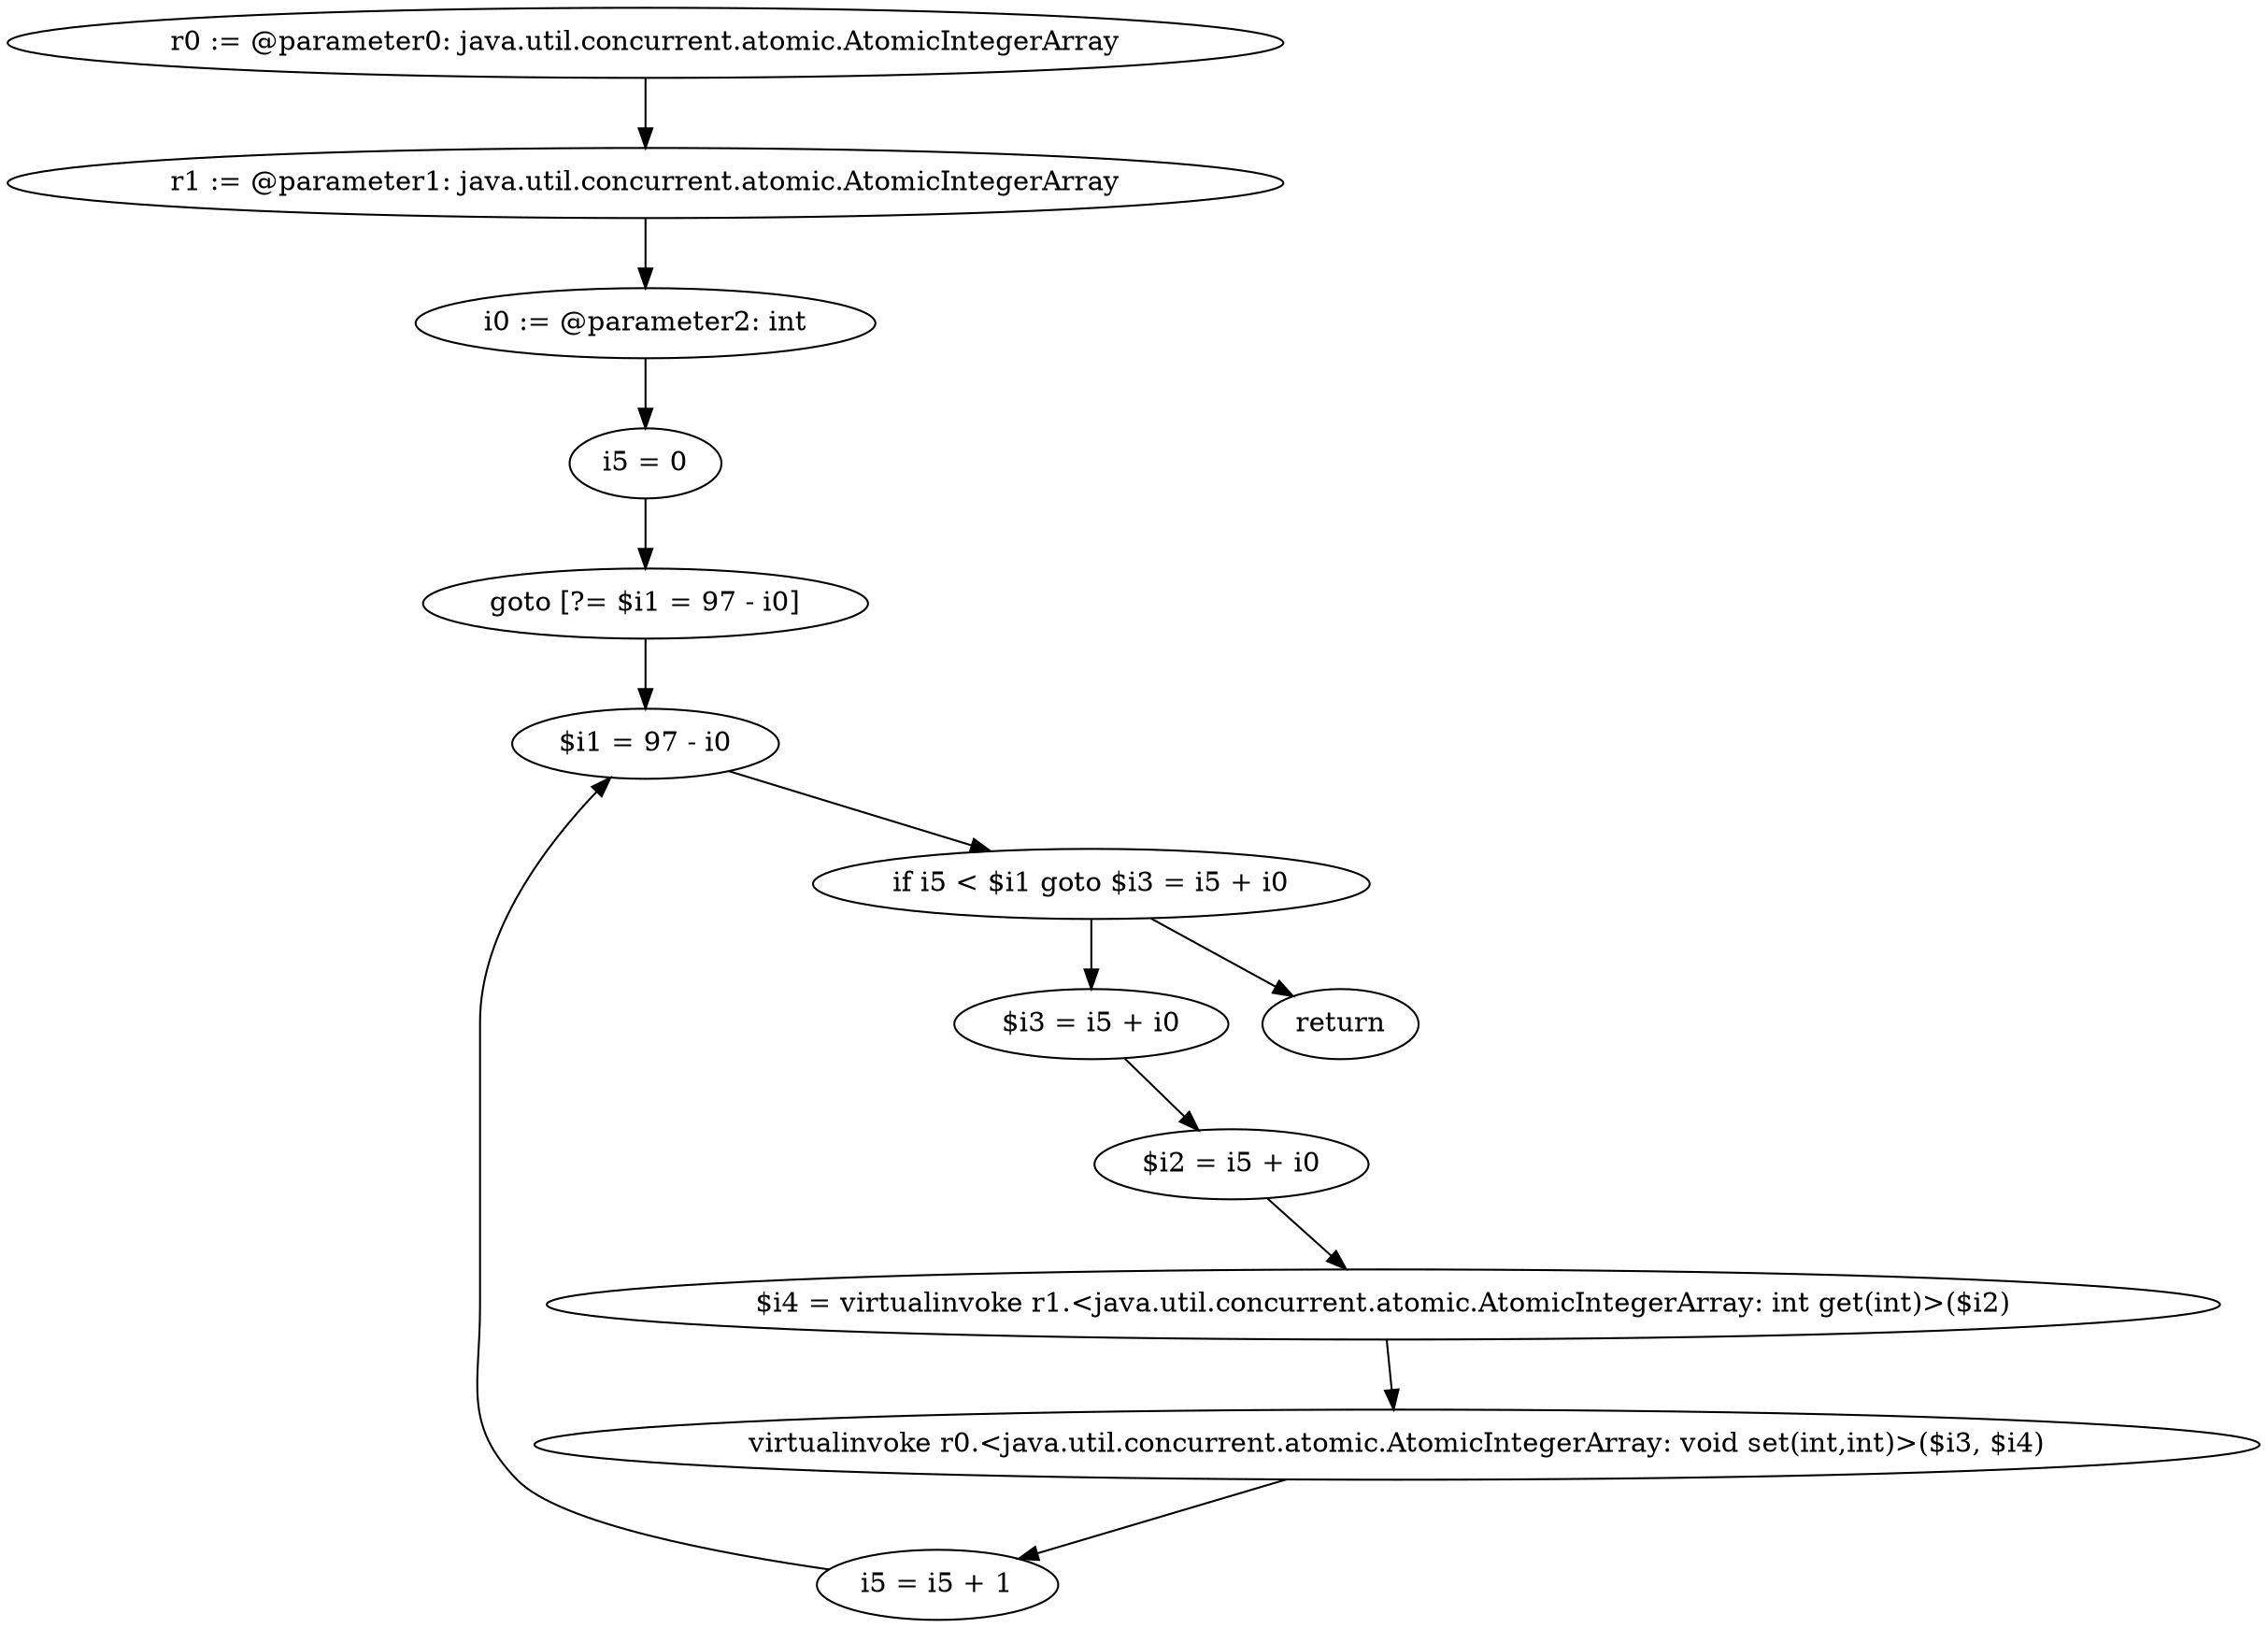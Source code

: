 digraph "unitGraph" {
    "r0 := @parameter0: java.util.concurrent.atomic.AtomicIntegerArray"
    "r1 := @parameter1: java.util.concurrent.atomic.AtomicIntegerArray"
    "i0 := @parameter2: int"
    "i5 = 0"
    "goto [?= $i1 = 97 - i0]"
    "$i3 = i5 + i0"
    "$i2 = i5 + i0"
    "$i4 = virtualinvoke r1.<java.util.concurrent.atomic.AtomicIntegerArray: int get(int)>($i2)"
    "virtualinvoke r0.<java.util.concurrent.atomic.AtomicIntegerArray: void set(int,int)>($i3, $i4)"
    "i5 = i5 + 1"
    "$i1 = 97 - i0"
    "if i5 < $i1 goto $i3 = i5 + i0"
    "return"
    "r0 := @parameter0: java.util.concurrent.atomic.AtomicIntegerArray"->"r1 := @parameter1: java.util.concurrent.atomic.AtomicIntegerArray";
    "r1 := @parameter1: java.util.concurrent.atomic.AtomicIntegerArray"->"i0 := @parameter2: int";
    "i0 := @parameter2: int"->"i5 = 0";
    "i5 = 0"->"goto [?= $i1 = 97 - i0]";
    "goto [?= $i1 = 97 - i0]"->"$i1 = 97 - i0";
    "$i3 = i5 + i0"->"$i2 = i5 + i0";
    "$i2 = i5 + i0"->"$i4 = virtualinvoke r1.<java.util.concurrent.atomic.AtomicIntegerArray: int get(int)>($i2)";
    "$i4 = virtualinvoke r1.<java.util.concurrent.atomic.AtomicIntegerArray: int get(int)>($i2)"->"virtualinvoke r0.<java.util.concurrent.atomic.AtomicIntegerArray: void set(int,int)>($i3, $i4)";
    "virtualinvoke r0.<java.util.concurrent.atomic.AtomicIntegerArray: void set(int,int)>($i3, $i4)"->"i5 = i5 + 1";
    "i5 = i5 + 1"->"$i1 = 97 - i0";
    "$i1 = 97 - i0"->"if i5 < $i1 goto $i3 = i5 + i0";
    "if i5 < $i1 goto $i3 = i5 + i0"->"return";
    "if i5 < $i1 goto $i3 = i5 + i0"->"$i3 = i5 + i0";
}
